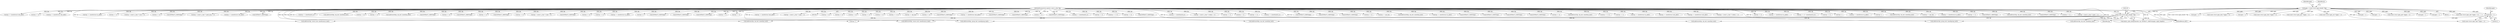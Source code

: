 digraph "0_tcpdump_4601c685e7fd19c3724d5e499c69b8d3ec49933e@pointer" {
"1000387" [label="(Call,pgm + 1)"];
"1000126" [label="(Call,pgm = (const struct pgm_header *)bp)"];
"1000128" [label="(Call,(const struct pgm_header *)bp)"];
"1000108" [label="(MethodParameterIn,register const u_char *bp)"];
"1001218" [label="(Call,bp += 4)"];
"1001186" [label="(Call,bp += 4)"];
"1000474" [label="(Call,pgm + 1)"];
"1001720" [label="(Call,bp += 4)"];
"1001334" [label="(Call,bp += 2)"];
"1000127" [label="(Identifier,pgm)"];
"1000718" [label="(Call,pgm + 1)"];
"1001211" [label="(Call,bp += 2)"];
"1000126" [label="(Call,pgm = (const struct pgm_header *)bp)"];
"1001854" [label="(Call,bp += 2+2)"];
"1001961" [label="(Call,bp += opt_len)"];
"1001529" [label="(Call,bp += 4)"];
"1001216" [label="(Call,EXTRACT_32BITS(bp))"];
"1000389" [label="(Literal,1)"];
"1000561" [label="(Call,bp += sizeof(struct in6_addr))"];
"1001295" [label="(Call,EXTRACT_32BITS(bp))"];
"1000780" [label="(Call,EXTRACT_16BITS(bp))"];
"1001113" [label="(Call,bp += 2)"];
"1001118" [label="(Call,EXTRACT_32BITS(bp))"];
"1000429" [label="(Call,addrtostr6(bp, nla_buf, sizeof(nla_buf)))"];
"1000604" [label="(Call,bp += sizeof(uint32_t))"];
"1000789" [label="(Call,addrtostr(bp, group_buf, sizeof(group_buf)))"];
"1001253" [label="(Call,bp += 4)"];
"1001727" [label="(Call,bp += 2+2)"];
"1001134" [label="(Call,bp += 4)"];
"1001492" [label="(Call,EXTRACT_32BITS(bp))"];
"1000978" [label="(Call,bp += sizeof(uint16_t))"];
"1000699" [label="(Call,bp = (const u_char *) (rdata + 1))"];
"1001713" [label="(Call,bp += 2)"];
"1001304" [label="(Call,bp += 4)"];
"1001687" [label="(Call,bp += 2)"];
"1000591" [label="(Call,bp += sizeof(uint32_t))"];
"1000744" [label="(Call,addrtostr(bp, source_buf, sizeof(source_buf)))"];
"1001302" [label="(Call,EXTRACT_32BITS(bp))"];
"1000576" [label="(Call,EXTRACT_32BITS(bp))"];
"1001251" [label="(Call,EXTRACT_32BITS(bp))"];
"1001297" [label="(Call,bp += 4)"];
"1001575" [label="(Call,bp += opt_len)"];
"1001924" [label="(Call,addrtostr6(bp, nla_buf, sizeof(nla_buf)))"];
"1001377" [label="(Call,bp += sizeof(struct in_addr))"];
"1000108" [label="(MethodParameterIn,register const u_char *bp)"];
"1000111" [label="(Block,)"];
"1001718" [label="(Call,EXTRACT_32BITS(bp))"];
"1001132" [label="(Call,EXTRACT_32BITS(bp))"];
"1001845" [label="(Call,EXTRACT_32BITS(bp))"];
"1001125" [label="(Call,EXTRACT_32BITS(bp))"];
"1001494" [label="(Call,bp += 4)"];
"1001885" [label="(Call,addrtostr(bp, nla_buf, sizeof(nla_buf)))"];
"1000716" [label="(Call,(const struct pgm_nak *)(pgm + 1))"];
"1001341" [label="(Call,bp += 2+2)"];
"1001452" [label="(Call,bp += 2)"];
"1000387" [label="(Call,pgm + 1)"];
"1001890" [label="(Call,bp += sizeof(struct in_addr))"];
"1000810" [label="(Call,bp += sizeof(struct in6_addr))"];
"1000434" [label="(Call,bp += sizeof(struct in6_addr))"];
"1000388" [label="(Identifier,pgm)"];
"1000662" [label="(Call,bp = (const u_char *) (odata + 1))"];
"1001623" [label="(Call,bp += 2)"];
"1000794" [label="(Call,bp += sizeof(struct in_addr))"];
"1000773" [label="(Call,bp += (2 * sizeof(uint16_t)))"];
"1001487" [label="(Call,bp += 2)"];
"1000948" [label="(Call,bp++)"];
"1000385" [label="(Call,(const struct pgm_spm *)(pgm + 1))"];
"1000545" [label="(Call,bp += sizeof(struct in_addr))"];
"1001019" [label="(Call,bp++)"];
"1001372" [label="(Call,addrtostr(bp, nla_buf, sizeof(nla_buf)))"];
"1001665" [label="(Call,bp += opt_len)"];
"1000540" [label="(Call,addrtostr(bp, nla_buf, sizeof(nla_buf)))"];
"1000418" [label="(Call,bp += sizeof(struct in_addr))"];
"1001840" [label="(Call,bp += 2)"];
"1001852" [label="(Call,EXTRACT_16BITS(bp))"];
"1001758" [label="(Call,addrtostr(bp, nla_buf, sizeof(nla_buf)))"];
"1000760" [label="(Call,addrtostr6(bp, source_buf, sizeof(source_buf)))"];
"1000589" [label="(Call,EXTRACT_32BITS(bp))"];
"1001290" [label="(Call,bp += 2)"];
"1000520" [label="(Call,bp = (const u_char *) (polr + 1))"];
"1001416" [label="(Call,bp += sizeof(struct in6_addr))"];
"1001847" [label="(Call,bp += 4)"];
"1000765" [label="(Call,bp += sizeof(struct in6_addr))"];
"1000640" [label="(Call,pgm + 1)"];
"1000675" [label="(Call,(const struct pgm_data *)(pgm + 1))"];
"1001997" [label="(Call,zmtp1_print_datagram(ndo, bp, EXTRACT_16BITS(&pgm->pgm_length)))"];
"1001763" [label="(Call,bp += sizeof(struct in_addr))"];
"1001597" [label="(Call,bp += 2)"];
"1000881" [label="(Call,bp = (const u_char *) (ack + 1))"];
"1000514" [label="(Call,pgm + 1)"];
"1001127" [label="(Call,bp += 4)"];
"1001527" [label="(Call,EXTRACT_32BITS(bp))"];
"1000496" [label="(Call,bp = (const u_char *) (poll_msg + 1))"];
"1001802" [label="(Call,bp += sizeof(struct in6_addr))"];
"1000638" [label="(Call,(const struct pgm_data *)(pgm + 1))"];
"1001339" [label="(Call,EXTRACT_16BITS(bp))"];
"1000556" [label="(Call,addrtostr6(bp, nla_buf, sizeof(nla_buf)))"];
"1000927" [label="(Call,bp++)"];
"1000805" [label="(Call,addrtostr6(bp, group_buf, sizeof(group_buf)))"];
"1000578" [label="(Call,bp += sizeof(uint32_t))"];
"1001411" [label="(Call,addrtostr6(bp, nla_buf, sizeof(nla_buf)))"];
"1001459" [label="(Call,bp += 4)"];
"1001246" [label="(Call,bp += 2)"];
"1000130" [label="(Identifier,bp)"];
"1001797" [label="(Call,addrtostr6(bp, nla_buf, sizeof(nla_buf)))"];
"1000964" [label="(Call,EXTRACT_16BITS(bp))"];
"1001120" [label="(Call,bp += 4)"];
"1000512" [label="(Call,(const struct pgm_polr *)(pgm + 1))"];
"1002019" [label="(MethodReturn,RET)"];
"1000863" [label="(Call,(const struct pgm_ack *)(pgm + 1))"];
"1001089" [label="(Call,EXTRACT_16BITS(bp))"];
"1001522" [label="(Call,bp += 2)"];
"1001725" [label="(Call,EXTRACT_16BITS(bp))"];
"1001091" [label="(Call,bp += 2)"];
"1000132" [label="(Identifier,ip)"];
"1000865" [label="(Call,pgm + 1)"];
"1000724" [label="(Call,bp = (const u_char *) (nak + 1))"];
"1001184" [label="(Call,EXTRACT_32BITS(bp))"];
"1001260" [label="(Call,bp += 4)"];
"1001152" [label="(Call,bp += 2)"];
"1000749" [label="(Call,bp += sizeof(struct in_addr))"];
"1001024" [label="(Call,bp++)"];
"1001457" [label="(Call,EXTRACT_32BITS(bp))"];
"1000602" [label="(Call,EXTRACT_32BITS(bp))"];
"1001258" [label="(Call,EXTRACT_32BITS(bp))"];
"1000677" [label="(Call,pgm + 1)"];
"1001557" [label="(Call,bp += 2)"];
"1000128" [label="(Call,(const struct pgm_header *)bp)"];
"1001649" [label="(Call,bp += 2)"];
"1000413" [label="(Call,addrtostr(bp, nla_buf, sizeof(nla_buf)))"];
"1001929" [label="(Call,bp += sizeof(struct in6_addr))"];
"1000472" [label="(Call,(const struct pgm_poll *)(pgm + 1))"];
"1000393" [label="(Call,bp = (const u_char *) (spm + 1))"];
"1000387" -> "1000385"  [label="AST: "];
"1000387" -> "1000389"  [label="CFG: "];
"1000388" -> "1000387"  [label="AST: "];
"1000389" -> "1000387"  [label="AST: "];
"1000385" -> "1000387"  [label="CFG: "];
"1000387" -> "1002019"  [label="DDG: pgm"];
"1000126" -> "1000387"  [label="DDG: pgm"];
"1000126" -> "1000111"  [label="AST: "];
"1000126" -> "1000128"  [label="CFG: "];
"1000127" -> "1000126"  [label="AST: "];
"1000128" -> "1000126"  [label="AST: "];
"1000132" -> "1000126"  [label="CFG: "];
"1000126" -> "1002019"  [label="DDG: pgm"];
"1000126" -> "1002019"  [label="DDG: (const struct pgm_header *)bp"];
"1000128" -> "1000126"  [label="DDG: bp"];
"1000126" -> "1000385"  [label="DDG: pgm"];
"1000126" -> "1000472"  [label="DDG: pgm"];
"1000126" -> "1000474"  [label="DDG: pgm"];
"1000126" -> "1000512"  [label="DDG: pgm"];
"1000126" -> "1000514"  [label="DDG: pgm"];
"1000126" -> "1000638"  [label="DDG: pgm"];
"1000126" -> "1000640"  [label="DDG: pgm"];
"1000126" -> "1000675"  [label="DDG: pgm"];
"1000126" -> "1000677"  [label="DDG: pgm"];
"1000126" -> "1000716"  [label="DDG: pgm"];
"1000126" -> "1000718"  [label="DDG: pgm"];
"1000126" -> "1000863"  [label="DDG: pgm"];
"1000126" -> "1000865"  [label="DDG: pgm"];
"1000128" -> "1000130"  [label="CFG: "];
"1000129" -> "1000128"  [label="AST: "];
"1000130" -> "1000128"  [label="AST: "];
"1000128" -> "1002019"  [label="DDG: bp"];
"1000108" -> "1000128"  [label="DDG: bp"];
"1000128" -> "1000413"  [label="DDG: bp"];
"1000128" -> "1000429"  [label="DDG: bp"];
"1000128" -> "1000540"  [label="DDG: bp"];
"1000128" -> "1000556"  [label="DDG: bp"];
"1000128" -> "1000744"  [label="DDG: bp"];
"1000128" -> "1000760"  [label="DDG: bp"];
"1000128" -> "1000789"  [label="DDG: bp"];
"1000128" -> "1000805"  [label="DDG: bp"];
"1000128" -> "1000927"  [label="DDG: bp"];
"1000128" -> "1001997"  [label="DDG: bp"];
"1000108" -> "1000106"  [label="AST: "];
"1000108" -> "1002019"  [label="DDG: bp"];
"1000108" -> "1000393"  [label="DDG: bp"];
"1000108" -> "1000413"  [label="DDG: bp"];
"1000108" -> "1000418"  [label="DDG: bp"];
"1000108" -> "1000429"  [label="DDG: bp"];
"1000108" -> "1000434"  [label="DDG: bp"];
"1000108" -> "1000496"  [label="DDG: bp"];
"1000108" -> "1000520"  [label="DDG: bp"];
"1000108" -> "1000540"  [label="DDG: bp"];
"1000108" -> "1000545"  [label="DDG: bp"];
"1000108" -> "1000556"  [label="DDG: bp"];
"1000108" -> "1000561"  [label="DDG: bp"];
"1000108" -> "1000576"  [label="DDG: bp"];
"1000108" -> "1000578"  [label="DDG: bp"];
"1000108" -> "1000589"  [label="DDG: bp"];
"1000108" -> "1000591"  [label="DDG: bp"];
"1000108" -> "1000602"  [label="DDG: bp"];
"1000108" -> "1000604"  [label="DDG: bp"];
"1000108" -> "1000662"  [label="DDG: bp"];
"1000108" -> "1000699"  [label="DDG: bp"];
"1000108" -> "1000724"  [label="DDG: bp"];
"1000108" -> "1000744"  [label="DDG: bp"];
"1000108" -> "1000749"  [label="DDG: bp"];
"1000108" -> "1000760"  [label="DDG: bp"];
"1000108" -> "1000765"  [label="DDG: bp"];
"1000108" -> "1000773"  [label="DDG: bp"];
"1000108" -> "1000780"  [label="DDG: bp"];
"1000108" -> "1000789"  [label="DDG: bp"];
"1000108" -> "1000794"  [label="DDG: bp"];
"1000108" -> "1000805"  [label="DDG: bp"];
"1000108" -> "1000810"  [label="DDG: bp"];
"1000108" -> "1000881"  [label="DDG: bp"];
"1000108" -> "1000927"  [label="DDG: bp"];
"1000108" -> "1000948"  [label="DDG: bp"];
"1000108" -> "1000964"  [label="DDG: bp"];
"1000108" -> "1000978"  [label="DDG: bp"];
"1000108" -> "1001019"  [label="DDG: bp"];
"1000108" -> "1001024"  [label="DDG: bp"];
"1000108" -> "1001089"  [label="DDG: bp"];
"1000108" -> "1001091"  [label="DDG: bp"];
"1000108" -> "1001113"  [label="DDG: bp"];
"1000108" -> "1001118"  [label="DDG: bp"];
"1000108" -> "1001120"  [label="DDG: bp"];
"1000108" -> "1001125"  [label="DDG: bp"];
"1000108" -> "1001127"  [label="DDG: bp"];
"1000108" -> "1001132"  [label="DDG: bp"];
"1000108" -> "1001134"  [label="DDG: bp"];
"1000108" -> "1001152"  [label="DDG: bp"];
"1000108" -> "1001184"  [label="DDG: bp"];
"1000108" -> "1001186"  [label="DDG: bp"];
"1000108" -> "1001211"  [label="DDG: bp"];
"1000108" -> "1001216"  [label="DDG: bp"];
"1000108" -> "1001218"  [label="DDG: bp"];
"1000108" -> "1001246"  [label="DDG: bp"];
"1000108" -> "1001251"  [label="DDG: bp"];
"1000108" -> "1001253"  [label="DDG: bp"];
"1000108" -> "1001258"  [label="DDG: bp"];
"1000108" -> "1001260"  [label="DDG: bp"];
"1000108" -> "1001290"  [label="DDG: bp"];
"1000108" -> "1001295"  [label="DDG: bp"];
"1000108" -> "1001297"  [label="DDG: bp"];
"1000108" -> "1001302"  [label="DDG: bp"];
"1000108" -> "1001304"  [label="DDG: bp"];
"1000108" -> "1001334"  [label="DDG: bp"];
"1000108" -> "1001339"  [label="DDG: bp"];
"1000108" -> "1001341"  [label="DDG: bp"];
"1000108" -> "1001372"  [label="DDG: bp"];
"1000108" -> "1001377"  [label="DDG: bp"];
"1000108" -> "1001411"  [label="DDG: bp"];
"1000108" -> "1001416"  [label="DDG: bp"];
"1000108" -> "1001452"  [label="DDG: bp"];
"1000108" -> "1001457"  [label="DDG: bp"];
"1000108" -> "1001459"  [label="DDG: bp"];
"1000108" -> "1001487"  [label="DDG: bp"];
"1000108" -> "1001492"  [label="DDG: bp"];
"1000108" -> "1001494"  [label="DDG: bp"];
"1000108" -> "1001522"  [label="DDG: bp"];
"1000108" -> "1001527"  [label="DDG: bp"];
"1000108" -> "1001529"  [label="DDG: bp"];
"1000108" -> "1001557"  [label="DDG: bp"];
"1000108" -> "1001575"  [label="DDG: bp"];
"1000108" -> "1001597"  [label="DDG: bp"];
"1000108" -> "1001623"  [label="DDG: bp"];
"1000108" -> "1001649"  [label="DDG: bp"];
"1000108" -> "1001665"  [label="DDG: bp"];
"1000108" -> "1001687"  [label="DDG: bp"];
"1000108" -> "1001713"  [label="DDG: bp"];
"1000108" -> "1001718"  [label="DDG: bp"];
"1000108" -> "1001720"  [label="DDG: bp"];
"1000108" -> "1001725"  [label="DDG: bp"];
"1000108" -> "1001727"  [label="DDG: bp"];
"1000108" -> "1001758"  [label="DDG: bp"];
"1000108" -> "1001763"  [label="DDG: bp"];
"1000108" -> "1001797"  [label="DDG: bp"];
"1000108" -> "1001802"  [label="DDG: bp"];
"1000108" -> "1001840"  [label="DDG: bp"];
"1000108" -> "1001845"  [label="DDG: bp"];
"1000108" -> "1001847"  [label="DDG: bp"];
"1000108" -> "1001852"  [label="DDG: bp"];
"1000108" -> "1001854"  [label="DDG: bp"];
"1000108" -> "1001885"  [label="DDG: bp"];
"1000108" -> "1001890"  [label="DDG: bp"];
"1000108" -> "1001924"  [label="DDG: bp"];
"1000108" -> "1001929"  [label="DDG: bp"];
"1000108" -> "1001961"  [label="DDG: bp"];
"1000108" -> "1001997"  [label="DDG: bp"];
}
